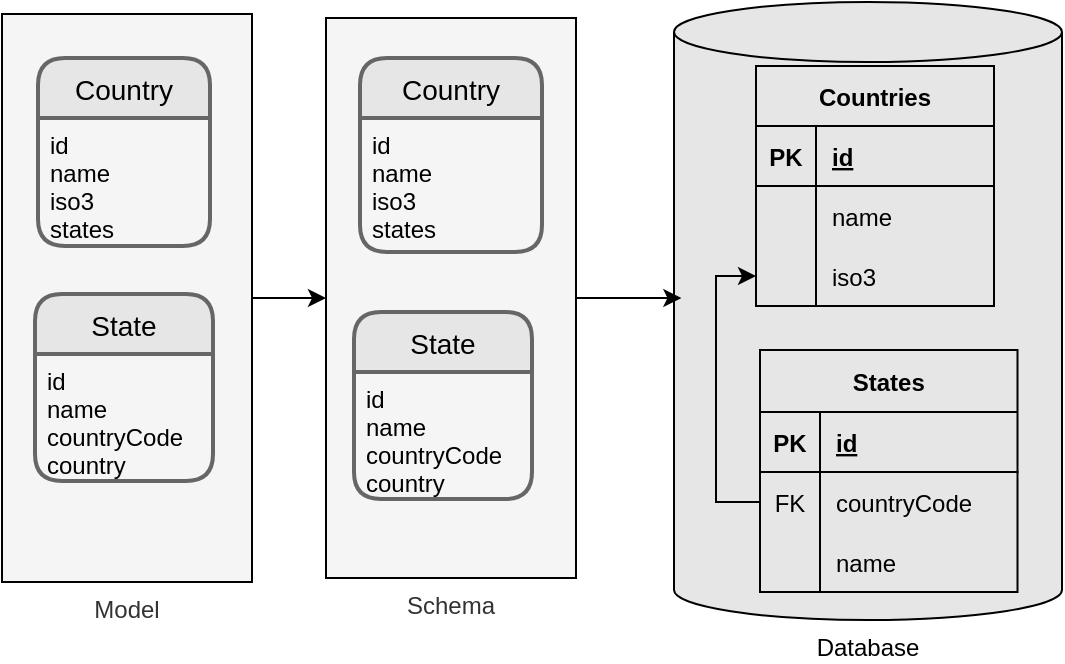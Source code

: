<mxfile>
    <diagram id="_qm1-AJe0AePabwUvn4U" name="Page-1">
        <mxGraphModel dx="1035" dy="679" grid="0" gridSize="10" guides="1" tooltips="1" connect="1" arrows="1" fold="1" page="1" pageScale="1" pageWidth="583" pageHeight="413" background="#ffffff" math="0" shadow="0">
            <root>
                <object label="" id="0">
                    <mxCell/>
                </object>
                <mxCell id="1" parent="0"/>
                <mxCell id="125" style="edgeStyle=orthogonalEdgeStyle;rounded=0;orthogonalLoop=1;jettySize=auto;html=1;entryX=0;entryY=0.5;entryDx=0;entryDy=0;fontColor=#000000;strokeColor=#000000;" parent="1" source="72" target="120" edge="1">
                    <mxGeometry relative="1" as="geometry"/>
                </mxCell>
                <mxCell id="72" value="Model" style="rounded=0;whiteSpace=wrap;html=1;labelBackgroundColor=none;sketch=0;fillColor=#f5f5f5;fontColor=#333333;strokeColor=#000000;labelPosition=center;verticalLabelPosition=bottom;align=center;verticalAlign=top;" parent="1" vertex="1">
                    <mxGeometry x="24" y="53" width="125" height="284" as="geometry"/>
                </mxCell>
                <mxCell id="89" value="Database" style="shape=cylinder3;whiteSpace=wrap;html=1;boundedLbl=1;backgroundOutline=1;size=15;fillColor=#E6E6E6;strokeColor=#000000;labelPosition=center;verticalLabelPosition=bottom;align=center;verticalAlign=top;fontColor=#000000;" parent="1" vertex="1">
                    <mxGeometry x="360" y="47" width="194" height="309" as="geometry"/>
                </mxCell>
                <mxCell id="90" value="Country" style="swimlane;childLayout=stackLayout;horizontal=1;startSize=30;horizontalStack=0;rounded=1;fontSize=14;fontStyle=0;strokeWidth=2;resizeParent=0;resizeLast=1;shadow=0;dashed=0;align=center;fontColor=#000000;fillColor=#E6E6E6;strokeColor=#666666;" parent="1" vertex="1">
                    <mxGeometry x="42" y="75" width="86" height="94" as="geometry"/>
                </mxCell>
                <mxCell id="91" value="id&#10;name&#10;iso3&#10;states" style="align=left;strokeColor=none;fillColor=none;spacingLeft=4;fontSize=12;verticalAlign=top;resizable=0;rotatable=0;part=1;fontColor=#000000;" parent="90" vertex="1">
                    <mxGeometry y="30" width="86" height="64" as="geometry"/>
                </mxCell>
                <mxCell id="92" value="State" style="swimlane;childLayout=stackLayout;horizontal=1;startSize=30;horizontalStack=0;rounded=1;fontSize=14;fontStyle=0;strokeWidth=2;resizeParent=0;resizeLast=1;shadow=0;dashed=0;align=center;fontColor=#000000;fillColor=#E6E6E6;strokeColor=#666666;" parent="1" vertex="1">
                    <mxGeometry x="40.5" y="193" width="89" height="93.5" as="geometry"/>
                </mxCell>
                <mxCell id="93" value="id&#10;name&#10;countryCode&#10;country" style="align=left;strokeColor=none;fillColor=none;spacingLeft=4;fontSize=12;verticalAlign=top;resizable=0;rotatable=0;part=1;fontColor=#000000;" parent="92" vertex="1">
                    <mxGeometry y="30" width="89" height="63.5" as="geometry"/>
                </mxCell>
                <object label="Countries" id="94">
                    <mxCell style="shape=table;startSize=30;container=1;collapsible=1;childLayout=tableLayout;fixedRows=1;rowLines=0;fontStyle=1;align=center;resizeLast=1;fontColor=#000000;strokeColor=#000000;fillColor=#E6E6E6;" parent="1" vertex="1">
                        <mxGeometry x="401" y="79" width="119" height="120" as="geometry"/>
                    </mxCell>
                </object>
                <mxCell id="95" value="" style="shape=partialRectangle;collapsible=0;dropTarget=0;pointerEvents=0;fillColor=none;top=0;left=0;bottom=1;right=0;points=[[0,0.5],[1,0.5]];portConstraint=eastwest;" parent="94" vertex="1">
                    <mxGeometry y="30" width="119" height="30" as="geometry"/>
                </mxCell>
                <mxCell id="96" value="PK" style="shape=partialRectangle;connectable=0;fillColor=none;top=0;left=0;bottom=0;right=0;fontStyle=1;overflow=hidden;fontColor=#000000;" parent="95" vertex="1">
                    <mxGeometry width="30" height="30" as="geometry"/>
                </mxCell>
                <mxCell id="97" value="id" style="shape=partialRectangle;connectable=0;fillColor=none;top=0;left=0;bottom=0;right=0;align=left;spacingLeft=6;fontStyle=5;overflow=hidden;fontColor=#000000;" parent="95" vertex="1">
                    <mxGeometry x="30" width="89" height="30" as="geometry"/>
                </mxCell>
                <mxCell id="98" value="" style="shape=partialRectangle;collapsible=0;dropTarget=0;pointerEvents=0;fillColor=none;top=0;left=0;bottom=0;right=0;points=[[0,0.5],[1,0.5]];portConstraint=eastwest;" parent="94" vertex="1">
                    <mxGeometry y="60" width="119" height="30" as="geometry"/>
                </mxCell>
                <mxCell id="99" value="" style="shape=partialRectangle;connectable=0;fillColor=none;top=0;left=0;bottom=0;right=0;editable=1;overflow=hidden;" parent="98" vertex="1">
                    <mxGeometry width="30" height="30" as="geometry"/>
                </mxCell>
                <mxCell id="100" value="name" style="shape=partialRectangle;connectable=0;fillColor=none;top=0;left=0;bottom=0;right=0;align=left;spacingLeft=6;overflow=hidden;fontColor=#000000;" parent="98" vertex="1">
                    <mxGeometry x="30" width="89" height="30" as="geometry"/>
                </mxCell>
                <mxCell id="127" value="" style="shape=partialRectangle;collapsible=0;dropTarget=0;pointerEvents=0;fillColor=none;top=0;left=0;bottom=0;right=0;points=[[0,0.5],[1,0.5]];portConstraint=eastwest;" vertex="1" parent="94">
                    <mxGeometry y="90" width="119" height="30" as="geometry"/>
                </mxCell>
                <mxCell id="128" value="" style="shape=partialRectangle;connectable=0;fillColor=none;top=0;left=0;bottom=0;right=0;editable=1;overflow=hidden;" vertex="1" parent="127">
                    <mxGeometry width="30" height="30" as="geometry"/>
                </mxCell>
                <mxCell id="129" value="iso3" style="shape=partialRectangle;connectable=0;fillColor=none;top=0;left=0;bottom=0;right=0;align=left;spacingLeft=6;overflow=hidden;fontColor=#000000;" vertex="1" parent="127">
                    <mxGeometry x="30" width="89" height="30" as="geometry"/>
                </mxCell>
                <mxCell id="118" style="edgeStyle=orthogonalEdgeStyle;rounded=0;orthogonalLoop=1;jettySize=auto;html=1;exitX=0;exitY=0.5;exitDx=0;exitDy=0;entryX=0;entryY=0.5;entryDx=0;entryDy=0;fontColor=#000000;strokeColor=#000000;" parent="1" source="111" target="127" edge="1">
                    <mxGeometry relative="1" as="geometry"/>
                </mxCell>
                <mxCell id="107" value="States" style="shape=table;startSize=31;container=1;collapsible=1;childLayout=tableLayout;fixedRows=1;rowLines=0;fontStyle=1;align=center;resizeLast=1;fontColor=#000000;strokeColor=#000000;fillColor=#E6E6E6;" parent="1" vertex="1">
                    <mxGeometry x="403" y="221" width="128.75" height="121" as="geometry"/>
                </mxCell>
                <mxCell id="108" value="" style="shape=partialRectangle;collapsible=0;dropTarget=0;pointerEvents=0;fillColor=none;top=0;left=0;bottom=1;right=0;points=[[0,0.5],[1,0.5]];portConstraint=eastwest;" parent="107" vertex="1">
                    <mxGeometry y="31" width="128.75" height="30" as="geometry"/>
                </mxCell>
                <mxCell id="109" value="PK" style="shape=partialRectangle;connectable=0;fillColor=none;top=0;left=0;bottom=0;right=0;fontStyle=1;overflow=hidden;fontColor=#000000;" parent="108" vertex="1">
                    <mxGeometry width="30" height="30" as="geometry"/>
                </mxCell>
                <mxCell id="110" value="id" style="shape=partialRectangle;connectable=0;fillColor=none;top=0;left=0;bottom=0;right=0;align=left;spacingLeft=6;fontStyle=5;overflow=hidden;fontColor=#000000;" parent="108" vertex="1">
                    <mxGeometry x="30" width="98.75" height="30" as="geometry"/>
                </mxCell>
                <mxCell id="111" value="" style="shape=partialRectangle;collapsible=0;dropTarget=0;pointerEvents=0;fillColor=none;top=0;left=0;bottom=0;right=0;points=[[0,0.5],[1,0.5]];portConstraint=eastwest;fontColor=#000000;" parent="107" vertex="1">
                    <mxGeometry y="61" width="128.75" height="30" as="geometry"/>
                </mxCell>
                <mxCell id="112" value="FK" style="shape=partialRectangle;connectable=0;fillColor=none;top=0;left=0;bottom=0;right=0;editable=1;overflow=hidden;fontColor=#000000;" parent="111" vertex="1">
                    <mxGeometry width="30" height="30" as="geometry"/>
                </mxCell>
                <mxCell id="113" value="countryCode" style="shape=partialRectangle;connectable=0;fillColor=none;top=0;left=0;bottom=0;right=0;align=left;spacingLeft=6;overflow=hidden;fontColor=#000000;" parent="111" vertex="1">
                    <mxGeometry x="30" width="98.75" height="30" as="geometry"/>
                </mxCell>
                <mxCell id="114" value="" style="shape=partialRectangle;collapsible=0;dropTarget=0;pointerEvents=0;fillColor=none;top=0;left=0;bottom=0;right=0;points=[[0,0.5],[1,0.5]];portConstraint=eastwest;" parent="107" vertex="1">
                    <mxGeometry y="91" width="128.75" height="30" as="geometry"/>
                </mxCell>
                <mxCell id="115" value="" style="shape=partialRectangle;connectable=0;fillColor=none;top=0;left=0;bottom=0;right=0;editable=1;overflow=hidden;" parent="114" vertex="1">
                    <mxGeometry width="30" height="30" as="geometry"/>
                </mxCell>
                <mxCell id="116" value="name" style="shape=partialRectangle;connectable=0;fillColor=none;top=0;left=0;bottom=0;right=0;align=left;spacingLeft=6;overflow=hidden;fontColor=#000000;" parent="114" vertex="1">
                    <mxGeometry x="30" width="98.75" height="30" as="geometry"/>
                </mxCell>
                <mxCell id="126" style="edgeStyle=orthogonalEdgeStyle;rounded=0;orthogonalLoop=1;jettySize=auto;html=1;entryX=0.019;entryY=0.479;entryDx=0;entryDy=0;entryPerimeter=0;fontColor=#000000;strokeColor=#000000;" parent="1" source="120" target="89" edge="1">
                    <mxGeometry relative="1" as="geometry"/>
                </mxCell>
                <mxCell id="120" value="Schema" style="rounded=0;whiteSpace=wrap;html=1;labelBackgroundColor=none;sketch=0;fillColor=#f5f5f5;fontColor=#333333;strokeColor=#000000;labelPosition=center;verticalLabelPosition=bottom;align=center;verticalAlign=top;" parent="1" vertex="1">
                    <mxGeometry x="186" y="55" width="125" height="280" as="geometry"/>
                </mxCell>
                <mxCell id="121" value="Country" style="swimlane;childLayout=stackLayout;horizontal=1;startSize=30;horizontalStack=0;rounded=1;fontSize=14;fontStyle=0;strokeWidth=2;resizeParent=0;resizeLast=1;shadow=0;dashed=0;align=center;fontColor=#000000;fillColor=#E6E6E6;strokeColor=#666666;" parent="1" vertex="1">
                    <mxGeometry x="203" y="75" width="91" height="97" as="geometry"/>
                </mxCell>
                <mxCell id="122" value="id&#10;name&#10;iso3&#10;states" style="align=left;strokeColor=none;fillColor=none;spacingLeft=4;fontSize=12;verticalAlign=top;resizable=0;rotatable=0;part=1;fontColor=#000000;" parent="121" vertex="1">
                    <mxGeometry y="30" width="91" height="67" as="geometry"/>
                </mxCell>
                <mxCell id="123" value="State" style="swimlane;childLayout=stackLayout;horizontal=1;startSize=30;horizontalStack=0;rounded=1;fontSize=14;fontStyle=0;strokeWidth=2;resizeParent=0;resizeLast=1;shadow=0;dashed=0;align=center;fontColor=#000000;fillColor=#E6E6E6;strokeColor=#666666;" parent="1" vertex="1">
                    <mxGeometry x="200" y="202" width="89" height="93.5" as="geometry"/>
                </mxCell>
                <mxCell id="124" value="id&#10;name&#10;countryCode&#10;country" style="align=left;strokeColor=none;fillColor=none;spacingLeft=4;fontSize=12;verticalAlign=top;resizable=0;rotatable=0;part=1;fontColor=#000000;" parent="123" vertex="1">
                    <mxGeometry y="30" width="89" height="63.5" as="geometry"/>
                </mxCell>
            </root>
        </mxGraphModel>
    </diagram>
</mxfile>